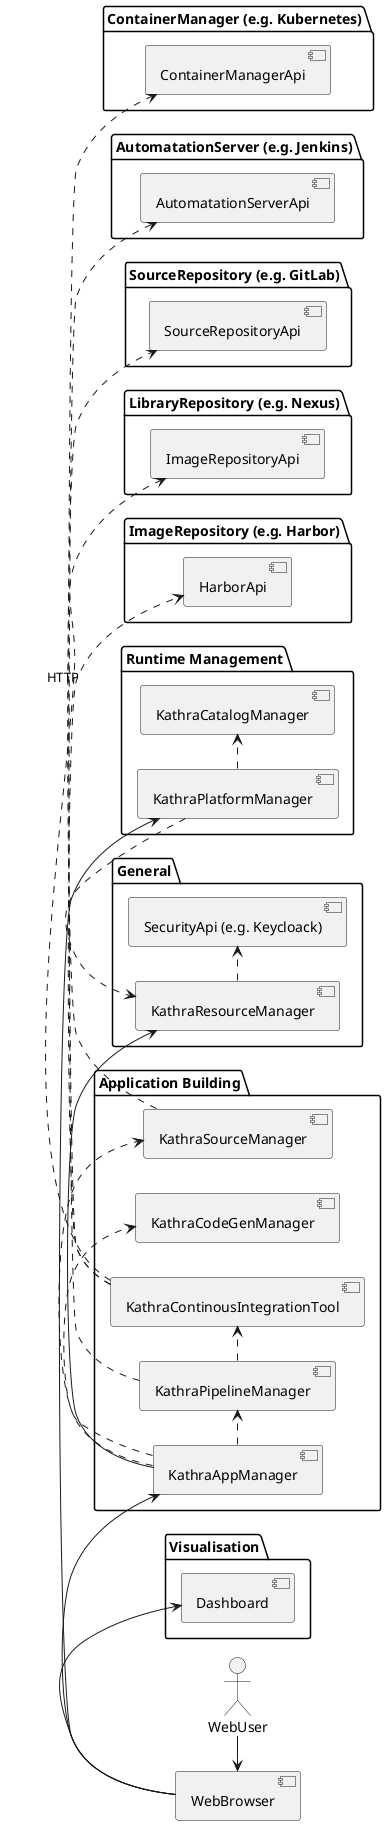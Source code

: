 @startuml
'default
left to right direction

:webUser: as "WebUser"

:webUser: -> [WebBrowser]

package "Visualisation" {
[WebBrowser] -> [Dashboard]
}


package "Application Building" {
[WebBrowser] -> [KathraAppManager]
[KathraAppManager] .> [KathraSourceManager]
[KathraAppManager] .> [KathraCodeGenManager]
[KathraAppManager] .> [KathraPipelineManager]
[KathraPipelineManager] .> [KathraContinousIntegrationTool]
}

package "General" {
[KathraAppManager] -> [KathraResourceManager]
[KathraResourceManager] .> [SecurityApi (e.g. Keycloack)]
}

package "Runtime Management" {
[WebBrowser] -> [KathraPlatformManager]
[KathraPlatformManager] .> [KathraCatalogManager]
[KathraPlatformManager] .> [KathraResourceManager]
}


package "ImageRepository (e.g. Harbor)" {
[KathraContinousIntegrationTool] .> [HarborApi]
}

package "LibraryRepository (e.g. Nexus)" {
[KathraContinousIntegrationTool] .> [ImageRepositoryApi] : HTTP
}

package "SourceRepository (e.g. GitLab)" {
[KathraSourceManager] .> [SourceRepositoryApi]
}

package "AutomatationServer (e.g. Jenkins)" {
[KathraPipelineManager] .> [AutomatationServerApi]
}

package "ContainerManager (e.g. Kubernetes)" {
[KathraContinousIntegrationTool] .> [ContainerManagerApi]
}


@enduml